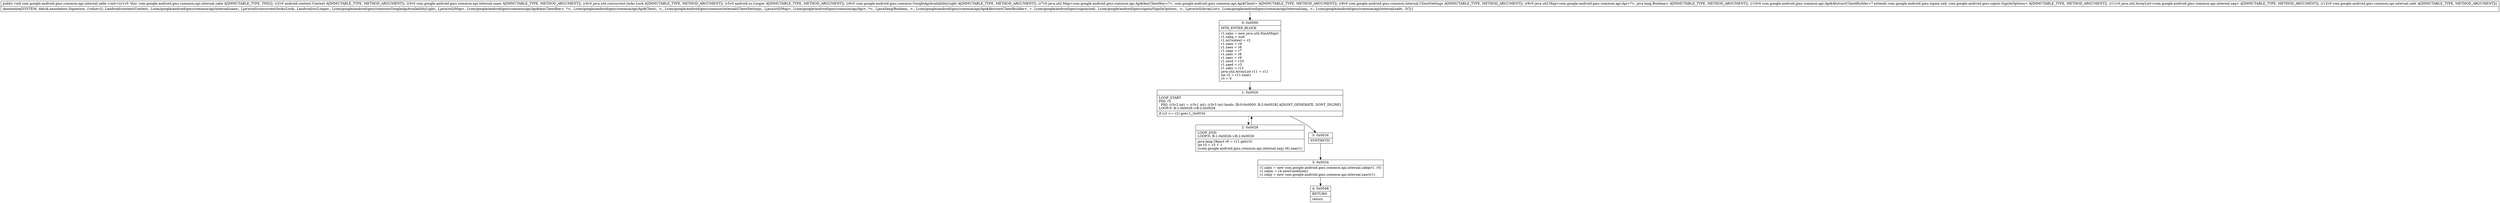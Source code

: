 digraph "CFG forcom.google.android.gms.common.api.internal.zabe.\<init\>(Landroid\/content\/Context;Lcom\/google\/android\/gms\/common\/api\/internal\/zaaw;Ljava\/util\/concurrent\/locks\/Lock;Landroid\/os\/Looper;Lcom\/google\/android\/gms\/common\/GoogleApiAvailabilityLight;Ljava\/util\/Map;Lcom\/google\/android\/gms\/common\/internal\/ClientSettings;Ljava\/util\/Map;Lcom\/google\/android\/gms\/common\/api\/Api$AbstractClientBuilder;Ljava\/util\/ArrayList;Lcom\/google\/android\/gms\/common\/api\/internal\/zabt;)V" {
Node_0 [shape=record,label="{0\:\ 0x0000|MTH_ENTER_BLOCK\l|r1.zaho = new java.util.HashMap()\lr1.zahq = null\lr1.mContext = r2\lr1.zaen = r4\lr1.zaex = r6\lr1.zagy = r7\lr1.zaes = r8\lr1.zaev = r9\lr1.zacd = r10\lr1.zaed = r3\lr1.zahs = r12\ljava.util.ArrayList r11 = r11\lint r2 = r11.size()\lr3 = 0\l}"];
Node_1 [shape=record,label="{1\:\ 0x0026|LOOP_START\lPHI: r3 \l  PHI: (r3v2 int) = (r3v1 int), (r3v3 int) binds: [B:0:0x0000, B:2:0x0028] A[DONT_GENERATE, DONT_INLINE]\lLOOP:0: B:1:0x0026\-\>B:2:0x0028\l|if (r3 \>= r2) goto L_0x0034\l}"];
Node_2 [shape=record,label="{2\:\ 0x0028|LOOP_END\lLOOP:0: B:1:0x0026\-\>B:2:0x0028\l|java.lang.Object r6 = r11.get(r3)\lint r3 = r3 + 1\l((com.google.android.gms.common.api.internal.zaq) r6).zaa(r1)\l}"];
Node_3 [shape=record,label="{3\:\ 0x0034|r1.zahn = new com.google.android.gms.common.api.internal.zabg(r1, r5)\lr1.zahm = r4.newCondition()\lr1.zahp = new com.google.android.gms.common.api.internal.zaav(r1)\l}"];
Node_4 [shape=record,label="{4\:\ 0x0048|RETURN\l|return\l}"];
Node_5 [shape=record,label="{5\:\ 0x0034|SYNTHETIC\l}"];
MethodNode[shape=record,label="{public void com.google.android.gms.common.api.internal.zabe.\<init\>((r1v0 'this' com.google.android.gms.common.api.internal.zabe A[IMMUTABLE_TYPE, THIS]), (r2v0 android.content.Context A[IMMUTABLE_TYPE, METHOD_ARGUMENT]), (r3v0 com.google.android.gms.common.api.internal.zaaw A[IMMUTABLE_TYPE, METHOD_ARGUMENT]), (r4v0 java.util.concurrent.locks.Lock A[IMMUTABLE_TYPE, METHOD_ARGUMENT]), (r5v0 android.os.Looper A[IMMUTABLE_TYPE, METHOD_ARGUMENT]), (r6v0 com.google.android.gms.common.GoogleApiAvailabilityLight A[IMMUTABLE_TYPE, METHOD_ARGUMENT]), (r7v0 java.util.Map\<com.google.android.gms.common.api.Api$AnyClientKey\<?\>, com.google.android.gms.common.api.Api$Client\> A[IMMUTABLE_TYPE, METHOD_ARGUMENT]), (r8v0 com.google.android.gms.common.internal.ClientSettings A[IMMUTABLE_TYPE, METHOD_ARGUMENT]), (r9v0 java.util.Map\<com.google.android.gms.common.api.Api\<?\>, java.lang.Boolean\> A[IMMUTABLE_TYPE, METHOD_ARGUMENT]), (r10v0 com.google.android.gms.common.api.Api$AbstractClientBuilder\<? extends com.google.android.gms.signin.zad, com.google.android.gms.signin.SignInOptions\> A[IMMUTABLE_TYPE, METHOD_ARGUMENT]), (r11v0 java.util.ArrayList\<com.google.android.gms.common.api.internal.zaq\> A[IMMUTABLE_TYPE, METHOD_ARGUMENT]), (r12v0 com.google.android.gms.common.api.internal.zabt A[IMMUTABLE_TYPE, METHOD_ARGUMENT]))  | Annotation[SYSTEM, dalvik.annotation.Signature, \{value=[(, Landroid\/content\/Context;, Lcom\/google\/android\/gms\/common\/api\/internal\/zaaw;, Ljava\/util\/concurrent\/locks\/Lock;, Landroid\/os\/Looper;, Lcom\/google\/android\/gms\/common\/GoogleApiAvailabilityLight;, Ljava\/util\/Map\<, Lcom\/google\/android\/gms\/common\/api\/Api$AnyClientKey\<, *\>;, Lcom\/google\/android\/gms\/common\/api\/Api$Client;, \>;, Lcom\/google\/android\/gms\/common\/internal\/ClientSettings;, Ljava\/util\/Map\<, Lcom\/google\/android\/gms\/common\/api\/Api\<, *\>;, Ljava\/lang\/Boolean;, \>;, Lcom\/google\/android\/gms\/common\/api\/Api$AbstractClientBuilder\<, +, Lcom\/google\/android\/gms\/signin\/zad;, Lcom\/google\/android\/gms\/signin\/SignInOptions;, \>;, Ljava\/util\/ArrayList\<, Lcom\/google\/android\/gms\/common\/api\/internal\/zaq;, \>;, Lcom\/google\/android\/gms\/common\/api\/internal\/zabt;, )V]\}]\l}"];
MethodNode -> Node_0;
Node_0 -> Node_1;
Node_1 -> Node_2[style=dashed];
Node_1 -> Node_5;
Node_2 -> Node_1;
Node_3 -> Node_4;
Node_5 -> Node_3;
}

